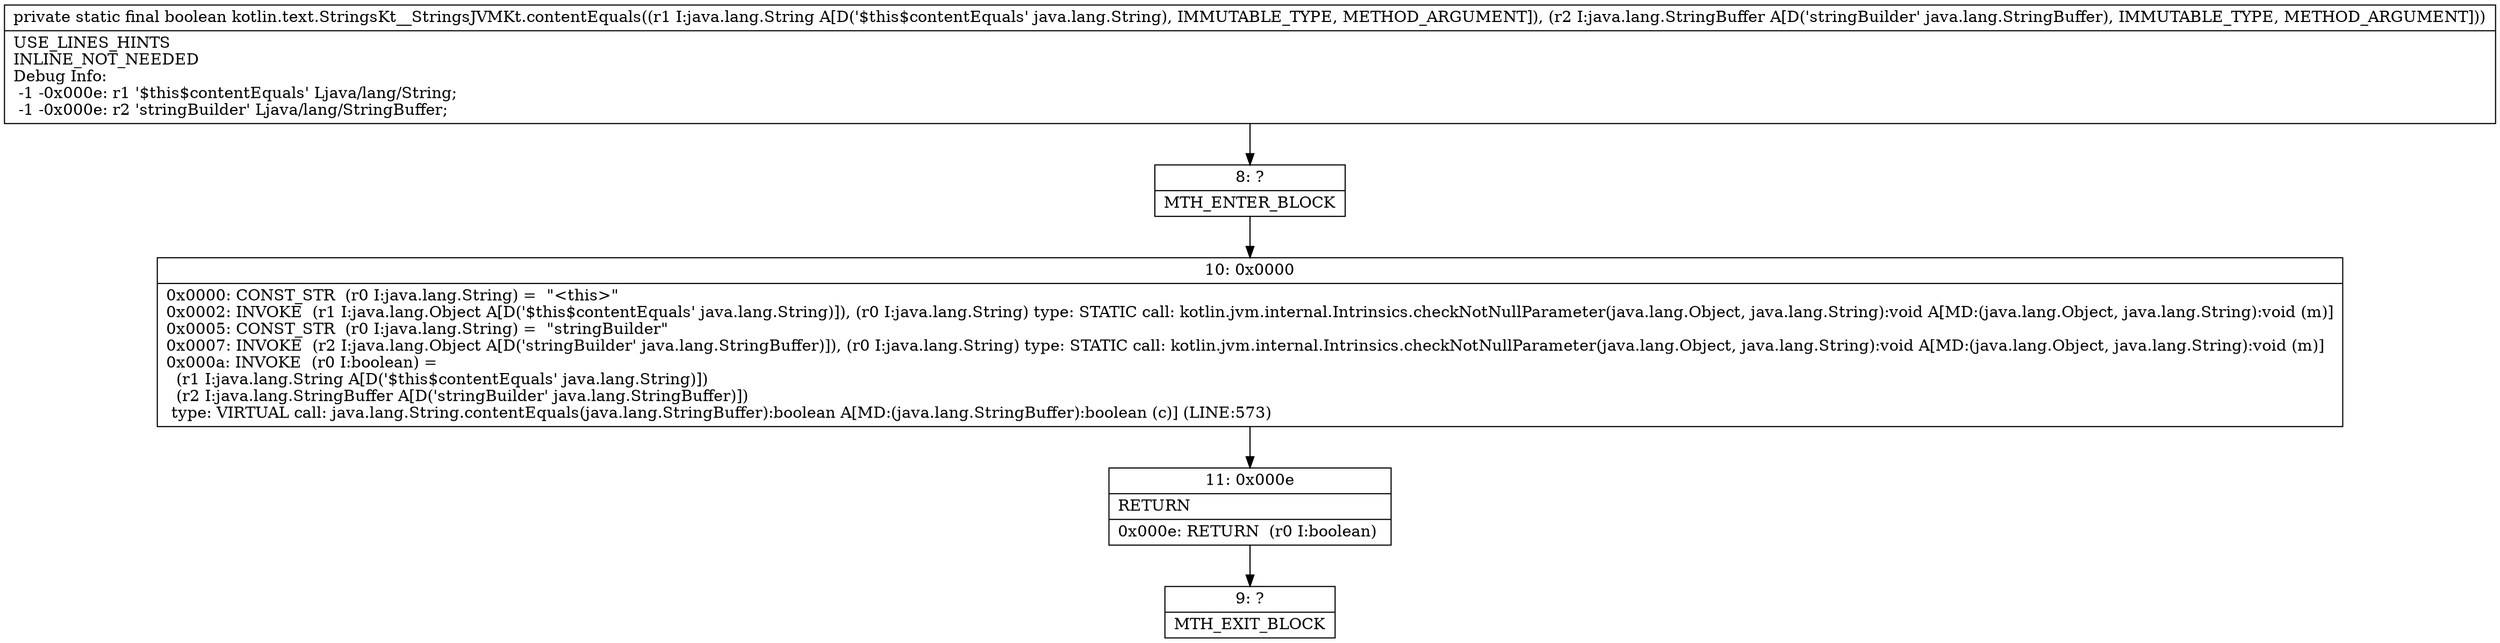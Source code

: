 digraph "CFG forkotlin.text.StringsKt__StringsJVMKt.contentEquals(Ljava\/lang\/String;Ljava\/lang\/StringBuffer;)Z" {
Node_8 [shape=record,label="{8\:\ ?|MTH_ENTER_BLOCK\l}"];
Node_10 [shape=record,label="{10\:\ 0x0000|0x0000: CONST_STR  (r0 I:java.lang.String) =  \"\<this\>\" \l0x0002: INVOKE  (r1 I:java.lang.Object A[D('$this$contentEquals' java.lang.String)]), (r0 I:java.lang.String) type: STATIC call: kotlin.jvm.internal.Intrinsics.checkNotNullParameter(java.lang.Object, java.lang.String):void A[MD:(java.lang.Object, java.lang.String):void (m)]\l0x0005: CONST_STR  (r0 I:java.lang.String) =  \"stringBuilder\" \l0x0007: INVOKE  (r2 I:java.lang.Object A[D('stringBuilder' java.lang.StringBuffer)]), (r0 I:java.lang.String) type: STATIC call: kotlin.jvm.internal.Intrinsics.checkNotNullParameter(java.lang.Object, java.lang.String):void A[MD:(java.lang.Object, java.lang.String):void (m)]\l0x000a: INVOKE  (r0 I:boolean) = \l  (r1 I:java.lang.String A[D('$this$contentEquals' java.lang.String)])\l  (r2 I:java.lang.StringBuffer A[D('stringBuilder' java.lang.StringBuffer)])\l type: VIRTUAL call: java.lang.String.contentEquals(java.lang.StringBuffer):boolean A[MD:(java.lang.StringBuffer):boolean (c)] (LINE:573)\l}"];
Node_11 [shape=record,label="{11\:\ 0x000e|RETURN\l|0x000e: RETURN  (r0 I:boolean) \l}"];
Node_9 [shape=record,label="{9\:\ ?|MTH_EXIT_BLOCK\l}"];
MethodNode[shape=record,label="{private static final boolean kotlin.text.StringsKt__StringsJVMKt.contentEquals((r1 I:java.lang.String A[D('$this$contentEquals' java.lang.String), IMMUTABLE_TYPE, METHOD_ARGUMENT]), (r2 I:java.lang.StringBuffer A[D('stringBuilder' java.lang.StringBuffer), IMMUTABLE_TYPE, METHOD_ARGUMENT]))  | USE_LINES_HINTS\lINLINE_NOT_NEEDED\lDebug Info:\l  \-1 \-0x000e: r1 '$this$contentEquals' Ljava\/lang\/String;\l  \-1 \-0x000e: r2 'stringBuilder' Ljava\/lang\/StringBuffer;\l}"];
MethodNode -> Node_8;Node_8 -> Node_10;
Node_10 -> Node_11;
Node_11 -> Node_9;
}

